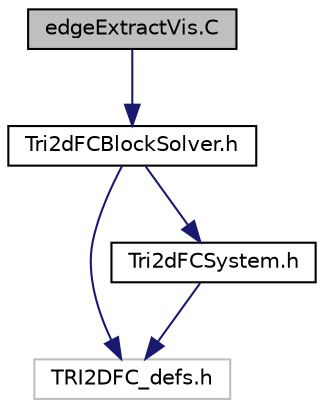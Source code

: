 digraph "edgeExtractVis.C"
{
  edge [fontname="Helvetica",fontsize="10",labelfontname="Helvetica",labelfontsize="10"];
  node [fontname="Helvetica",fontsize="10",shape=record];
  Node1 [label="edgeExtractVis.C",height=0.2,width=0.4,color="black", fillcolor="grey75", style="filled" fontcolor="black"];
  Node1 -> Node2 [color="midnightblue",fontsize="10",style="solid",fontname="Helvetica"];
  Node2 [label="Tri2dFCBlockSolver.h",height=0.2,width=0.4,color="black", fillcolor="white", style="filled",URL="$Tri2dFCBlockSolver_8h.html"];
  Node2 -> Node3 [color="midnightblue",fontsize="10",style="solid",fontname="Helvetica"];
  Node3 [label="TRI2DFC_defs.h",height=0.2,width=0.4,color="grey75", fillcolor="white", style="filled"];
  Node2 -> Node4 [color="midnightblue",fontsize="10",style="solid",fontname="Helvetica"];
  Node4 [label="Tri2dFCSystem.h",height=0.2,width=0.4,color="black", fillcolor="white", style="filled",URL="$Tri2dFCSystem_8h.html"];
  Node4 -> Node3 [color="midnightblue",fontsize="10",style="solid",fontname="Helvetica"];
}
